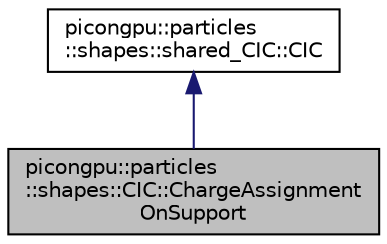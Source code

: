 digraph "picongpu::particles::shapes::CIC::ChargeAssignmentOnSupport"
{
 // LATEX_PDF_SIZE
  edge [fontname="Helvetica",fontsize="10",labelfontname="Helvetica",labelfontsize="10"];
  node [fontname="Helvetica",fontsize="10",shape=record];
  Node1 [label="picongpu::particles\l::shapes::CIC::ChargeAssignment\lOnSupport",height=0.2,width=0.4,color="black", fillcolor="grey75", style="filled", fontcolor="black",tooltip=" "];
  Node2 -> Node1 [dir="back",color="midnightblue",fontsize="10",style="solid",fontname="Helvetica"];
  Node2 [label="picongpu::particles\l::shapes::shared_CIC::CIC",height=0.2,width=0.4,color="black", fillcolor="white", style="filled",URL="$structpicongpu_1_1particles_1_1shapes_1_1shared___c_i_c_1_1_c_i_c.html",tooltip=" "];
}
